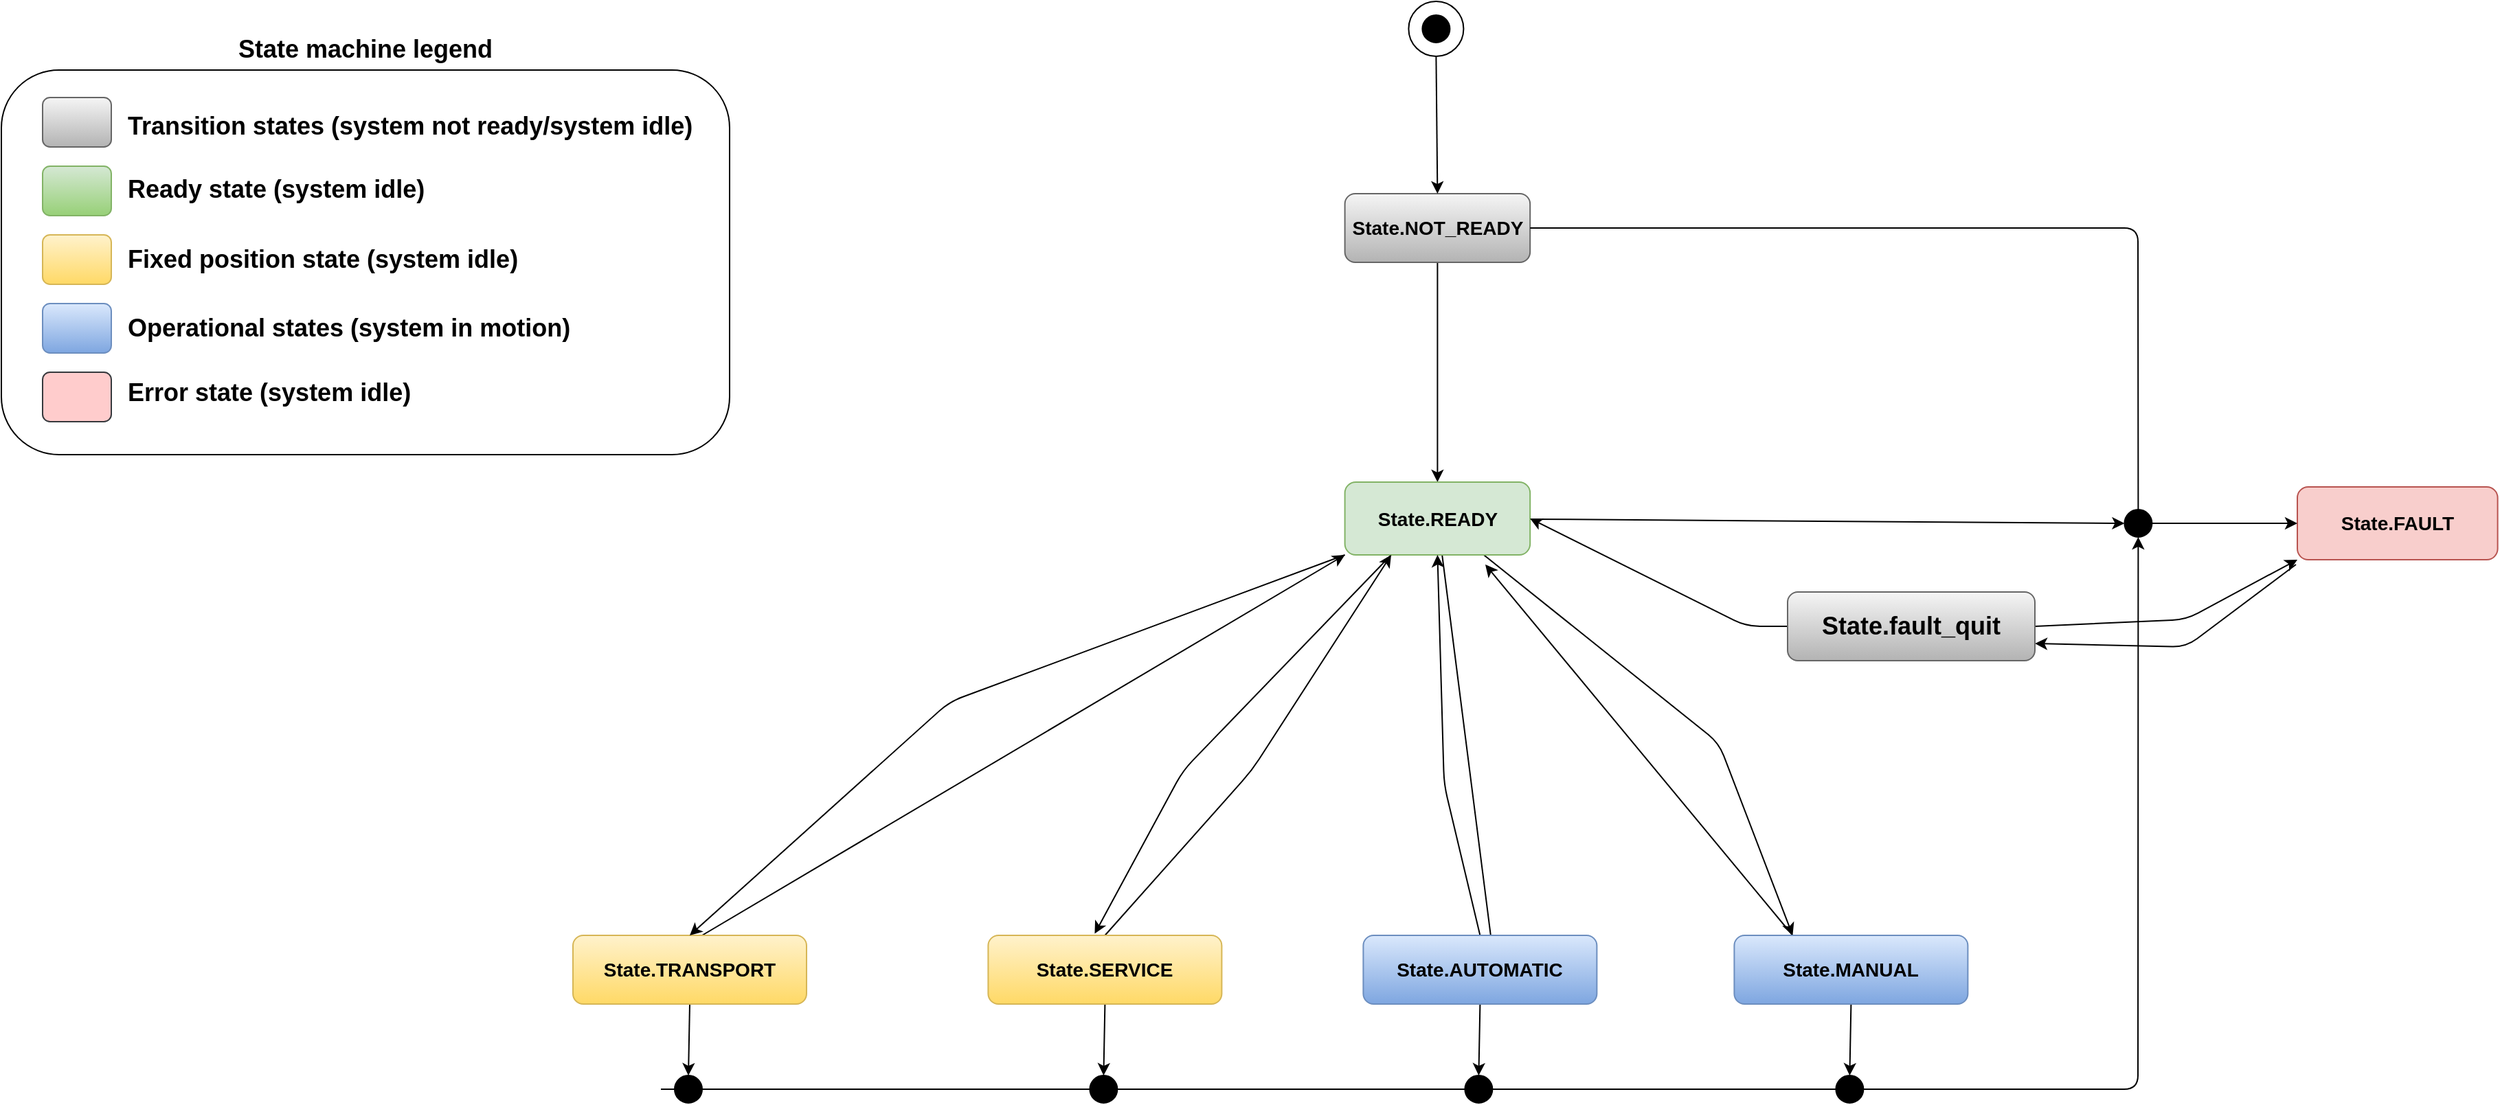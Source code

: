 <mxfile>
    <diagram id="FqQ6lfsRfvsoJLfB2MNd" name="Page-1">
        <mxGraphModel dx="2243" dy="1212" grid="1" gridSize="10" guides="1" tooltips="1" connect="1" arrows="1" fold="1" page="1" pageScale="1" pageWidth="1169" pageHeight="827" math="0" shadow="0">
            <root>
                <mxCell id="0"/>
                <mxCell id="1" parent="0"/>
                <mxCell id="24" style="edgeStyle=none;html=1;entryX=1;entryY=0.75;entryDx=0;entryDy=0;fontSize=18;" parent="1" target="23" edge="1">
                    <mxGeometry relative="1" as="geometry">
                        <mxPoint x="1680" y="460" as="sourcePoint"/>
                        <Array as="points">
                            <mxPoint x="1600" y="520"/>
                        </Array>
                    </mxGeometry>
                </mxCell>
                <mxCell id="2" value="&lt;font style=&quot;font-size: 14px;&quot;&gt;&lt;font style=&quot;&quot;&gt;&lt;b style=&quot;&quot;&gt;State.&lt;/b&gt;&lt;/font&gt;&lt;b style=&quot;&quot;&gt;FAULT&lt;/b&gt;&lt;/font&gt;" style="rounded=1;whiteSpace=wrap;html=1;fillColor=#f8cecc;strokeColor=#b85450;" parent="1" vertex="1">
                    <mxGeometry x="1681" y="403.5" width="145.8" height="53" as="geometry"/>
                </mxCell>
                <mxCell id="22" style="edgeStyle=none;html=1;exitX=0.5;exitY=1;exitDx=0;exitDy=0;entryX=0.5;entryY=0;entryDx=0;entryDy=0;fontSize=18;" parent="1" source="3" target="5" edge="1">
                    <mxGeometry relative="1" as="geometry"/>
                </mxCell>
                <mxCell id="3" value="&lt;font style=&quot;font-size: 14px;&quot;&gt;&lt;font style=&quot;&quot;&gt;&lt;b style=&quot;&quot;&gt;State.&lt;/b&gt;&lt;/font&gt;&lt;b style=&quot;&quot;&gt;NOT_READY&lt;/b&gt;&lt;/font&gt;" style="rounded=1;whiteSpace=wrap;html=1;fillColor=#f5f5f5;gradientColor=#b3b3b3;strokeColor=#666666;" parent="1" vertex="1">
                    <mxGeometry x="987.8" y="190" width="134.8" height="50" as="geometry"/>
                </mxCell>
                <mxCell id="15" style="edgeStyle=none;html=1;fontSize=18;entryX=0;entryY=1;entryDx=0;entryDy=0;" parent="1" target="5" edge="1">
                    <mxGeometry relative="1" as="geometry">
                        <mxPoint x="935.2" y="620" as="targetPoint"/>
                        <mxPoint x="520" y="730" as="sourcePoint"/>
                        <Array as="points"/>
                    </mxGeometry>
                </mxCell>
                <mxCell id="45" style="edgeStyle=none;html=1;exitX=0.5;exitY=1;exitDx=0;exitDy=0;fontSize=18;entryX=0.5;entryY=0;entryDx=0;entryDy=0;" parent="1" source="4" target="50" edge="1">
                    <mxGeometry relative="1" as="geometry">
                        <mxPoint x="510" y="1070" as="targetPoint"/>
                    </mxGeometry>
                </mxCell>
                <mxCell id="4" value="&lt;font style=&quot;font-size: 14px;&quot;&gt;&lt;b style=&quot;&quot;&gt;State.TRANSPORT&lt;/b&gt;&lt;/font&gt;" style="rounded=1;whiteSpace=wrap;html=1;fillColor=#fff2cc;gradientColor=#ffd966;strokeColor=#d6b656;" parent="1" vertex="1">
                    <mxGeometry x="426" y="730" width="170" height="50" as="geometry"/>
                </mxCell>
                <mxCell id="9" style="edgeStyle=none;html=1;fontSize=18;entryX=0;entryY=0.5;entryDx=0;entryDy=0;" parent="1" source="5" target="7" edge="1">
                    <mxGeometry relative="1" as="geometry">
                        <mxPoint x="1405.2" y="572" as="targetPoint"/>
                    </mxGeometry>
                </mxCell>
                <mxCell id="14" style="edgeStyle=none;html=1;exitX=0;exitY=1;exitDx=0;exitDy=0;entryX=0.5;entryY=0;entryDx=0;entryDy=0;fontSize=18;" parent="1" source="5" target="4" edge="1">
                    <mxGeometry relative="1" as="geometry">
                        <mxPoint x="516.0" y="877.03" as="targetPoint"/>
                        <Array as="points">
                            <mxPoint x="700" y="560"/>
                        </Array>
                    </mxGeometry>
                </mxCell>
                <mxCell id="20" style="edgeStyle=none;html=1;exitX=0.25;exitY=1;exitDx=0;exitDy=0;entryX=0.456;entryY=-0.024;entryDx=0;entryDy=0;entryPerimeter=0;fontSize=18;" parent="1" source="5" target="13" edge="1">
                    <mxGeometry relative="1" as="geometry">
                        <Array as="points">
                            <mxPoint x="870" y="610"/>
                        </Array>
                    </mxGeometry>
                </mxCell>
                <mxCell id="28" style="edgeStyle=none;html=1;entryX=0.542;entryY=0;entryDx=0;entryDy=0;entryPerimeter=0;fontSize=18;" parent="1" source="5" target="11" edge="1">
                    <mxGeometry relative="1" as="geometry">
                        <Array as="points">
                            <mxPoint x="1095.2" y="740"/>
                        </Array>
                    </mxGeometry>
                </mxCell>
                <mxCell id="30" style="edgeStyle=none;html=1;exitX=0.75;exitY=1;exitDx=0;exitDy=0;entryX=0.25;entryY=0;entryDx=0;entryDy=0;fontSize=18;" parent="1" source="5" target="12" edge="1">
                    <mxGeometry relative="1" as="geometry">
                        <Array as="points">
                            <mxPoint x="1260" y="590"/>
                        </Array>
                    </mxGeometry>
                </mxCell>
                <mxCell id="5" value="&lt;font style=&quot;font-size: 14px;&quot;&gt;&lt;font style=&quot;&quot;&gt;&lt;b style=&quot;&quot;&gt;State.R&lt;/b&gt;&lt;/font&gt;&lt;b style=&quot;&quot;&gt;EADY&lt;/b&gt;&lt;/font&gt;" style="rounded=1;whiteSpace=wrap;html=1;fillColor=#d5e8d4;strokeColor=#82b366;" parent="1" vertex="1">
                    <mxGeometry x="987.8" y="400" width="134.8" height="53" as="geometry"/>
                </mxCell>
                <mxCell id="8" style="edgeStyle=none;html=1;exitX=1;exitY=0.5;exitDx=0;exitDy=0;entryX=0;entryY=0.5;entryDx=0;entryDy=0;fontSize=18;" parent="1" source="7" target="2" edge="1">
                    <mxGeometry relative="1" as="geometry"/>
                </mxCell>
                <mxCell id="27" style="edgeStyle=none;html=1;exitX=0.5;exitY=0;exitDx=0;exitDy=0;entryX=0.5;entryY=1;entryDx=0;entryDy=0;fontSize=18;" parent="1" source="11" target="5" edge="1">
                    <mxGeometry relative="1" as="geometry">
                        <Array as="points">
                            <mxPoint x="1060" y="620"/>
                        </Array>
                    </mxGeometry>
                </mxCell>
                <mxCell id="48" style="edgeStyle=none;html=1;exitX=0.5;exitY=1;exitDx=0;exitDy=0;fontSize=18;entryX=0.5;entryY=0;entryDx=0;entryDy=0;" parent="1" source="11" target="53" edge="1">
                    <mxGeometry relative="1" as="geometry">
                        <mxPoint x="1085.714" y="1080" as="targetPoint"/>
                    </mxGeometry>
                </mxCell>
                <mxCell id="11" value="&lt;font style=&quot;font-size: 14px;&quot;&gt;&lt;b style=&quot;&quot;&gt;State.AUTOMATIC&lt;/b&gt;&lt;/font&gt;" style="rounded=1;whiteSpace=wrap;html=1;fillColor=#dae8fc;gradientColor=#7ea6e0;strokeColor=#6c8ebf;" parent="1" vertex="1">
                    <mxGeometry x="1001.2" y="730" width="170" height="50" as="geometry"/>
                </mxCell>
                <mxCell id="31" style="edgeStyle=none;html=1;fontSize=18;exitX=0.25;exitY=0;exitDx=0;exitDy=0;" parent="1" source="12" edge="1">
                    <mxGeometry relative="1" as="geometry">
                        <mxPoint x="1090" y="460" as="targetPoint"/>
                        <Array as="points"/>
                    </mxGeometry>
                </mxCell>
                <mxCell id="49" style="edgeStyle=none;html=1;exitX=0.5;exitY=1;exitDx=0;exitDy=0;fontSize=18;entryX=0.5;entryY=0;entryDx=0;entryDy=0;" parent="1" source="12" target="55" edge="1">
                    <mxGeometry relative="1" as="geometry">
                        <mxPoint x="1355" y="1070" as="targetPoint"/>
                    </mxGeometry>
                </mxCell>
                <mxCell id="12" value="&lt;font style=&quot;font-size: 14px;&quot;&gt;&lt;b style=&quot;&quot;&gt;State.MANUAL&lt;/b&gt;&lt;/font&gt;" style="rounded=1;whiteSpace=wrap;html=1;fillColor=#dae8fc;gradientColor=#7ea6e0;strokeColor=#6c8ebf;" parent="1" vertex="1">
                    <mxGeometry x="1271.2" y="730" width="170" height="50" as="geometry"/>
                </mxCell>
                <mxCell id="21" style="edgeStyle=none;html=1;fontSize=18;exitX=0.5;exitY=0;exitDx=0;exitDy=0;entryX=0.25;entryY=1;entryDx=0;entryDy=0;" parent="1" source="13" target="5" edge="1">
                    <mxGeometry relative="1" as="geometry">
                        <mxPoint x="995.2" y="620" as="targetPoint"/>
                        <mxPoint x="915.2" y="870" as="sourcePoint"/>
                        <Array as="points">
                            <mxPoint x="920" y="610"/>
                        </Array>
                    </mxGeometry>
                </mxCell>
                <mxCell id="47" style="edgeStyle=none;html=1;exitX=0.5;exitY=1;exitDx=0;exitDy=0;fontSize=18;entryX=0.5;entryY=0;entryDx=0;entryDy=0;" parent="1" source="13" target="51" edge="1">
                    <mxGeometry relative="1" as="geometry">
                        <mxPoint x="812.857" y="1070" as="targetPoint"/>
                    </mxGeometry>
                </mxCell>
                <mxCell id="13" value="&lt;font style=&quot;font-size: 14px;&quot;&gt;&lt;b style=&quot;&quot;&gt;State.SERVICE&lt;/b&gt;&lt;/font&gt;" style="rounded=1;whiteSpace=wrap;html=1;fillColor=#fff2cc;gradientColor=#ffd966;strokeColor=#d6b656;" parent="1" vertex="1">
                    <mxGeometry x="728.2" y="730" width="170" height="50" as="geometry"/>
                </mxCell>
                <mxCell id="18" value="" style="group" parent="1" vertex="1" connectable="0">
                    <mxGeometry x="1034.2" y="50" width="40" height="40" as="geometry"/>
                </mxCell>
                <mxCell id="17" value="" style="ellipse;whiteSpace=wrap;html=1;aspect=fixed;fontSize=18;fillColor=#FFFFFF;" parent="18" vertex="1">
                    <mxGeometry width="40" height="40" as="geometry"/>
                </mxCell>
                <mxCell id="16" value="" style="ellipse;whiteSpace=wrap;html=1;aspect=fixed;fontSize=18;fillColor=#000000;" parent="18" vertex="1">
                    <mxGeometry x="10" y="10" width="20" height="20" as="geometry"/>
                </mxCell>
                <mxCell id="19" style="edgeStyle=none;html=1;exitX=0.5;exitY=1;exitDx=0;exitDy=0;entryX=0.5;entryY=0;entryDx=0;entryDy=0;fontSize=18;" parent="1" source="17" target="3" edge="1">
                    <mxGeometry relative="1" as="geometry"/>
                </mxCell>
                <mxCell id="25" style="edgeStyle=none;html=1;exitX=0;exitY=0.5;exitDx=0;exitDy=0;fontSize=18;entryX=1;entryY=0.5;entryDx=0;entryDy=0;" parent="1" source="23" target="5" edge="1">
                    <mxGeometry relative="1" as="geometry">
                        <mxPoint x="1055.2" y="620" as="targetPoint"/>
                        <Array as="points">
                            <mxPoint x="1280" y="505"/>
                        </Array>
                    </mxGeometry>
                </mxCell>
                <mxCell id="26" style="edgeStyle=none;html=1;exitX=1;exitY=0.5;exitDx=0;exitDy=0;fontSize=18;entryX=0;entryY=1;entryDx=0;entryDy=0;" parent="1" source="23" target="2" edge="1">
                    <mxGeometry relative="1" as="geometry">
                        <mxPoint x="1695.2" y="620" as="targetPoint"/>
                        <Array as="points">
                            <mxPoint x="1600" y="500"/>
                        </Array>
                    </mxGeometry>
                </mxCell>
                <mxCell id="23" value="&lt;font style=&quot;font-size: 18px;&quot;&gt;&lt;b&gt;State.fault_quit&lt;/b&gt;&lt;/font&gt;" style="rounded=1;whiteSpace=wrap;html=1;fillColor=#f5f5f5;gradientColor=#b3b3b3;strokeColor=#666666;" parent="1" vertex="1">
                    <mxGeometry x="1310" y="480" width="180" height="50" as="geometry"/>
                </mxCell>
                <mxCell id="33" value="" style="rounded=1;whiteSpace=wrap;html=1;fillColor=#f5f5f5;gradientColor=#b3b3b3;strokeColor=#666666;" parent="1" vertex="1">
                    <mxGeometry x="40" y="120" width="50" height="36" as="geometry"/>
                </mxCell>
                <mxCell id="34" value="" style="rounded=1;whiteSpace=wrap;html=1;fillColor=#d5e8d4;gradientColor=#97d077;strokeColor=#82b366;" parent="1" vertex="1">
                    <mxGeometry x="40" y="170" width="50" height="36" as="geometry"/>
                </mxCell>
                <mxCell id="35" value="Transition states (system not ready/system idle)" style="text;html=1;strokeColor=none;fillColor=none;align=left;verticalAlign=middle;whiteSpace=wrap;rounded=0;fontSize=18;fontStyle=1" parent="1" vertex="1">
                    <mxGeometry x="100" y="126" width="550" height="30" as="geometry"/>
                </mxCell>
                <mxCell id="36" value="Ready state (system idle)" style="text;html=1;strokeColor=none;fillColor=none;align=left;verticalAlign=middle;whiteSpace=wrap;rounded=0;fontSize=18;fontStyle=1" parent="1" vertex="1">
                    <mxGeometry x="100" y="172" width="550" height="30" as="geometry"/>
                </mxCell>
                <mxCell id="37" value="" style="rounded=1;whiteSpace=wrap;html=1;fillColor=#fff2cc;gradientColor=#ffd966;strokeColor=#d6b656;" parent="1" vertex="1">
                    <mxGeometry x="40" y="220" width="50" height="36" as="geometry"/>
                </mxCell>
                <mxCell id="38" value="Fixed position state (system idle)" style="text;html=1;strokeColor=none;fillColor=none;align=left;verticalAlign=middle;whiteSpace=wrap;rounded=0;fontSize=18;fontStyle=1" parent="1" vertex="1">
                    <mxGeometry x="100" y="223" width="550" height="30" as="geometry"/>
                </mxCell>
                <mxCell id="39" value="" style="rounded=1;whiteSpace=wrap;html=1;fillColor=#dae8fc;gradientColor=#7ea6e0;strokeColor=#6c8ebf;" parent="1" vertex="1">
                    <mxGeometry x="40" y="270" width="50" height="36" as="geometry"/>
                </mxCell>
                <mxCell id="40" value="Operational states (system in motion)" style="text;html=1;strokeColor=none;fillColor=none;align=left;verticalAlign=middle;whiteSpace=wrap;rounded=0;fontSize=18;fontStyle=1" parent="1" vertex="1">
                    <mxGeometry x="100" y="273" width="550" height="30" as="geometry"/>
                </mxCell>
                <mxCell id="41" value="" style="rounded=1;whiteSpace=wrap;html=1;fillColor=#ffcccc;strokeColor=#36393d;" parent="1" vertex="1">
                    <mxGeometry x="40" y="320" width="50" height="36" as="geometry"/>
                </mxCell>
                <mxCell id="42" value="Error state (system idle)" style="text;html=1;strokeColor=none;fillColor=none;align=left;verticalAlign=middle;whiteSpace=wrap;rounded=0;fontSize=18;fontStyle=1" parent="1" vertex="1">
                    <mxGeometry x="100" y="320" width="550" height="30" as="geometry"/>
                </mxCell>
                <mxCell id="43" value="" style="rounded=1;whiteSpace=wrap;html=1;fontSize=18;fillColor=none;" parent="1" vertex="1">
                    <mxGeometry x="10" y="100" width="530" height="280" as="geometry"/>
                </mxCell>
                <mxCell id="44" value="State machine legend" style="text;html=1;strokeColor=none;fillColor=none;align=center;verticalAlign=middle;whiteSpace=wrap;rounded=0;fontSize=18;fontStyle=1" parent="1" vertex="1">
                    <mxGeometry x="175" y="70" width="200" height="30" as="geometry"/>
                </mxCell>
                <mxCell id="46" value="" style="endArrow=classic;html=1;fontSize=18;startArrow=none;entryX=0.5;entryY=1;entryDx=0;entryDy=0;endFill=1;" parent="1" source="55" target="7" edge="1">
                    <mxGeometry width="50" height="50" relative="1" as="geometry">
                        <mxPoint x="490" y="1080" as="sourcePoint"/>
                        <mxPoint x="1570" y="590" as="targetPoint"/>
                        <Array as="points">
                            <mxPoint x="1565" y="842"/>
                        </Array>
                    </mxGeometry>
                </mxCell>
                <mxCell id="50" value="" style="ellipse;whiteSpace=wrap;html=1;aspect=fixed;fontSize=18;fillColor=#000000;" parent="1" vertex="1">
                    <mxGeometry x="500" y="832" width="20" height="20" as="geometry"/>
                </mxCell>
                <mxCell id="52" value="" style="endArrow=none;html=1;fontSize=18;" parent="1" target="51" edge="1">
                    <mxGeometry width="50" height="50" relative="1" as="geometry">
                        <mxPoint x="490" y="842" as="sourcePoint"/>
                        <mxPoint x="1550" y="842" as="targetPoint"/>
                    </mxGeometry>
                </mxCell>
                <mxCell id="51" value="" style="ellipse;whiteSpace=wrap;html=1;aspect=fixed;fontSize=18;fillColor=#000000;" parent="1" vertex="1">
                    <mxGeometry x="802.2" y="832" width="20" height="20" as="geometry"/>
                </mxCell>
                <mxCell id="54" value="" style="endArrow=none;html=1;fontSize=18;startArrow=none;" parent="1" source="51" target="53" edge="1">
                    <mxGeometry width="50" height="50" relative="1" as="geometry">
                        <mxPoint x="822.2" y="842" as="sourcePoint"/>
                        <mxPoint x="1550" y="842" as="targetPoint"/>
                    </mxGeometry>
                </mxCell>
                <mxCell id="53" value="" style="ellipse;whiteSpace=wrap;html=1;aspect=fixed;fontSize=18;fillColor=#000000;" parent="1" vertex="1">
                    <mxGeometry x="1075.2" y="832" width="20" height="20" as="geometry"/>
                </mxCell>
                <mxCell id="56" value="" style="endArrow=none;html=1;fontSize=18;startArrow=none;" parent="1" source="53" target="55" edge="1">
                    <mxGeometry width="50" height="50" relative="1" as="geometry">
                        <mxPoint x="1095.2" y="842" as="sourcePoint"/>
                        <mxPoint x="1550" y="842" as="targetPoint"/>
                    </mxGeometry>
                </mxCell>
                <mxCell id="55" value="" style="ellipse;whiteSpace=wrap;html=1;aspect=fixed;fontSize=18;fillColor=#000000;" parent="1" vertex="1">
                    <mxGeometry x="1345.2" y="832" width="20" height="20" as="geometry"/>
                </mxCell>
                <mxCell id="57" value="" style="edgeStyle=none;html=1;exitX=1;exitY=0.5;exitDx=0;exitDy=0;fontSize=18;endArrow=none;entryX=0.5;entryY=0;entryDx=0;entryDy=0;" parent="1" source="3" target="7" edge="1">
                    <mxGeometry relative="1" as="geometry">
                        <mxPoint x="1560" y="220" as="targetPoint"/>
                        <Array as="points">
                            <mxPoint x="1565" y="215"/>
                        </Array>
                        <mxPoint x="1122.6" y="215" as="sourcePoint"/>
                    </mxGeometry>
                </mxCell>
                <mxCell id="7" value="" style="ellipse;whiteSpace=wrap;html=1;aspect=fixed;fontSize=18;fillColor=#000000;" parent="1" vertex="1">
                    <mxGeometry x="1555.2" y="420" width="20" height="20" as="geometry"/>
                </mxCell>
            </root>
        </mxGraphModel>
    </diagram>
</mxfile>